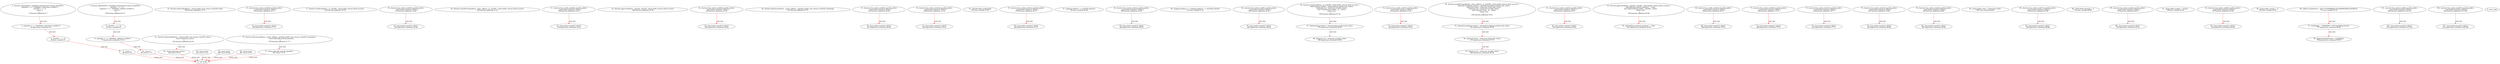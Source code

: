 digraph  {
13 [label="2_ function sub(uint256 a, uint256 b) internal pure returns (uint256) {\n        require(b <= a, \"SafeMath: subtraction overflow\");\n        uint256 c = a - b;\n        return c;\n    }\n13-function_definition-3-7", method="sub(uint256 a,uint256 b)", type_label=function_definition];
30 [label="3_ require(b <= a, \"SafeMath: subtraction overflow\");\n30-expression_statement-4-4", method="sub(uint256 a,uint256 b)", type_label=expression_statement];
40 [label="4_ uint256 c = a - b;\n40-new_variable-5-5", method="sub(uint256 a,uint256 b)", type_label=new_variable];
48 [label="5_ return c;\n48-return-6-6", method="sub(uint256 a,uint256 b)", type_label=return];
50 [label="7_ function add(uint256 a, uint256 b) internal pure returns (uint256) {\n        uint256 c = a + b;\n        require(c >= a, \"SafeMath: addition overflow\");\n        return c;\n    }\n50-function_definition-8-12", method="add(uint256 a,uint256 b)", type_label=function_definition];
67 [label="8_ uint256 c = a + b;\n67-new_variable-9-9", method="add(uint256 a,uint256 b)", type_label=new_variable];
75 [label="9_ require(c >= a, \"SafeMath: addition overflow\");\n75-expression_statement-10-10", method="add(uint256 a,uint256 b)", type_label=expression_statement];
85 [label="10_ return c;\n85-return-11-11", method="add(uint256 a,uint256 b)", type_label=return];
90 [label="14_ function balanceOf(address _owner) public view returns (uint256 value);\n90-function_definition-15-15", method="balanceOf(address _owner)", type_label=function_definition];
103 [label="15_ function bug_unchk_send25() payable public{\n      msg.sender.transfer(1 ether);}\n103-function_definition-16-17", method="bug_unchk_send25()", type_label=function_definition];
108 [label="16_ msg.sender.transfer(1 ether);\n108-expression_statement-17-17", method="bug_unchk_send25()", type_label=expression_statement];
118 [label="17_ function transfer(address _to, uint256 _value) public returns (bool success);\n118-function_definition-18-18", method="transfer(address _to,uint256 _value)", type_label=function_definition];
134 [label="18_ function bug_unchk_send19() payable public{\n      msg.sender.transfer(1 ether);}\n134-function_definition-19-20", method="bug_unchk_send19()", type_label=function_definition];
139 [label="19_ msg.sender.transfer(1 ether);\n139-expression_statement-20-20", method="bug_unchk_send19()", type_label=expression_statement];
149 [label="20_ function transferFrom(address _from, address _to, uint256 _value) public returns (bool success);\n149-function_definition-21-21", method="transferFrom(address _from,address _to,uint256 _value)", type_label=function_definition];
169 [label="21_ function bug_unchk_send26() payable public{\n      msg.sender.transfer(1 ether);}\n169-function_definition-22-23", method="bug_unchk_send26()", type_label=function_definition];
174 [label="22_ msg.sender.transfer(1 ether);\n174-expression_statement-23-23", method="bug_unchk_send26()", type_label=expression_statement];
184 [label="23_ function approve(address _spender, uint256 _value) public returns (bool success);\n184-function_definition-24-24", method="approve(address _spender,uint256 _value)", type_label=function_definition];
200 [label="24_ function bug_unchk_send20() payable public{\n      msg.sender.transfer(1 ether);}\n200-function_definition-25-26", method="bug_unchk_send20()", type_label=function_definition];
205 [label="25_ msg.sender.transfer(1 ether);\n205-expression_statement-26-26", method="bug_unchk_send20()", type_label=expression_statement];
215 [label="26_ function allowance(address _owner, address _spender) public view returns (uint256 remaining);\n215-function_definition-27-27", method="allowance(address _owner,address _spender)", type_label=function_definition];
232 [label="27_ function bug_unchk_send32() payable public{\n      msg.sender.transfer(1 ether);}\n232-function_definition-28-29", method="bug_unchk_send32()", type_label=function_definition];
237 [label="28_ msg.sender.transfer(1 ether);\n237-expression_statement-29-29", method="bug_unchk_send32()", type_label=expression_statement];
258 [label="32_ function bug_unchk_send12() payable public{\n      msg.sender.transfer(1 ether);}\n258-function_definition-33-34", method="bug_unchk_send12()", type_label=function_definition];
263 [label="33_ msg.sender.transfer(1 ether);\n263-expression_statement-34-34", method="bug_unchk_send12()", type_label=expression_statement];
273 [label="34_ uint256 public totalSupply;\n273-new_variable-35-35", method="", type_label=new_variable];
278 [label="35_ function bug_unchk_send11() payable public{\n      msg.sender.transfer(1 ether);}\n278-function_definition-36-37", method="bug_unchk_send11()", type_label=function_definition];
283 [label="36_ msg.sender.transfer(1 ether);\n283-expression_statement-37-37", method="bug_unchk_send11()", type_label=expression_statement];
293 [label="37_ mapping (address => uint256) balances;\n293-new_variable-38-38", method="", type_label=new_variable];
299 [label="38_ function bug_unchk_send1() payable public{\n      msg.sender.transfer(1 ether);}\n299-function_definition-39-40", method="bug_unchk_send1()", type_label=function_definition];
304 [label="39_ msg.sender.transfer(1 ether);\n304-expression_statement-40-40", method="bug_unchk_send1()", type_label=expression_statement];
314 [label="40_ mapping (address => mapping (address => uint256)) allowed;\n314-new_variable-41-41", method="", type_label=new_variable];
322 [label="41_ function balanceOf(address _owner) public view returns (uint256 value) {\n        return balances[_owner];\n    }\n322-function_definition-42-44", method="balanceOf(address _owner)", type_label=function_definition];
336 [label="42_ return balances[_owner];\n336-return-43-43", method="balanceOf(address _owner)", type_label=return];
340 [label="44_ function bug_unchk_send4() payable public{\n      msg.sender.transfer(1 ether);}\n340-function_definition-45-46", method="bug_unchk_send4()", type_label=function_definition];
345 [label="45_ msg.sender.transfer(1 ether);\n345-expression_statement-46-46", method="bug_unchk_send4()", type_label=expression_statement];
355 [label="46_ function transfer(address _to, uint256 _value) public returns (bool success) {\n        balances[msg.sender] = balances[msg.sender].sub(_value);\n        balances[_to] = balances[_to].add(_value);\n        emit Transfer(msg.sender, _to, _value);\n        return true;\n    }\n355-function_definition-47-52", method="transfer(address _to,uint256 _value)", type_label=function_definition];
372 [label="47_ balances[msg.sender] = balances[msg.sender].sub(_value);\n372-expression_statement-48-48", method="transfer(address _to,uint256 _value)", type_label=expression_statement];
389 [label="48_ balances[_to] = balances[_to].add(_value);\n389-expression_statement-49-49", method="transfer(address _to,uint256 _value)", type_label=expression_statement];
412 [label="50_ return true;\n412-return-51-51", method="transfer(address _to,uint256 _value)", type_label=return];
415 [label="52_ function bug_unchk_send7() payable public{\n      msg.sender.transfer(1 ether);}\n415-function_definition-53-54", method="bug_unchk_send7()", type_label=function_definition];
420 [label="53_ msg.sender.transfer(1 ether);\n420-expression_statement-54-54", method="bug_unchk_send7()", type_label=expression_statement];
430 [label="54_ function transferFrom(address _from, address _to, uint256 _value) public returns (bool success) {\n        allowed[_from][msg.sender] = allowed[_from][msg.sender].sub(_value);\n        balances[_from] = balances[_from].sub(_value);\n        balances[_to] = balances[_to].add(_value);\n        emit Transfer(_from, _to, _value);\n        return true;\n    }\n430-function_definition-55-61", method="transferFrom(address _from,address _to,uint256 _value)", type_label=function_definition];
451 [label="55_ allowed[_from][msg.sender] = allowed[_from][msg.sender].sub(_value);\n451-expression_statement-56-56", method="transferFrom(address _from,address _to,uint256 _value)", type_label=expression_statement];
472 [label="56_ balances[_from] = balances[_from].sub(_value);\n472-expression_statement-57-57", method="transferFrom(address _from,address _to,uint256 _value)", type_label=expression_statement];
485 [label="57_ balances[_to] = balances[_to].add(_value);\n485-expression_statement-58-58", method="transferFrom(address _from,address _to,uint256 _value)", type_label=expression_statement];
506 [label="59_ return true;\n506-return-60-60", method="transferFrom(address _from,address _to,uint256 _value)", type_label=return];
509 [label="61_ function bug_unchk_send23() payable public{\n      msg.sender.transfer(1 ether);}\n509-function_definition-62-63", method="bug_unchk_send23()", type_label=function_definition];
514 [label="62_ msg.sender.transfer(1 ether);\n514-expression_statement-63-63", method="bug_unchk_send23()", type_label=expression_statement];
524 [label="63_ function approve(address _spender, uint256 _value) public returns (bool success) {\n        allowed[msg.sender][_spender] = _value;\n        emit Approval(msg.sender, _spender, _value);\n        return true;\n    }\n524-function_definition-64-68", method="approve(address _spender,uint256 _value)", type_label=function_definition];
541 [label="64_ allowed[msg.sender][_spender] = _value;\n541-expression_statement-65-65", method="approve(address _spender,uint256 _value)", type_label=expression_statement];
561 [label="66_ return true;\n561-return-67-67", method="approve(address _spender,uint256 _value)", type_label=return];
564 [label="68_ function bug_unchk_send14() payable public{\n      msg.sender.transfer(1 ether);}\n564-function_definition-69-70", method="bug_unchk_send14()", type_label=function_definition];
569 [label="69_ msg.sender.transfer(1 ether);\n569-expression_statement-70-70", method="bug_unchk_send14()", type_label=expression_statement];
579 [label="70_ function allowance(address _owner, address _spender) public view returns (uint256 remaining) {\n        return allowed[_owner][_spender];\n    }\n579-function_definition-71-73", method="allowance(address _owner,address _spender)", type_label=function_definition];
597 [label="71_ return allowed[_owner][_spender];\n597-return-72-72", method="allowance(address _owner,address _spender)", type_label=return];
603 [label="73_ function bug_unchk_send30() payable public{\n      msg.sender.transfer(1 ether);}\n603-function_definition-74-75", method="bug_unchk_send30()", type_label=function_definition];
608 [label="74_ msg.sender.transfer(1 ether);\n608-expression_statement-75-75", method="bug_unchk_send30()", type_label=expression_statement];
618 [label="75_ function bug_unchk_send31() payable public{\n      msg.sender.transfer(1 ether);}\n618-function_definition-76-77", method="bug_unchk_send31()", type_label=function_definition];
623 [label="76_ msg.sender.transfer(1 ether);\n623-expression_statement-77-77", method="bug_unchk_send31()", type_label=expression_statement];
647 [label="78_ function bug_unchk_send13() payable public{\n      msg.sender.transfer(1 ether);}\n647-function_definition-79-80", method="bug_unchk_send13()", type_label=function_definition];
652 [label="79_ msg.sender.transfer(1 ether);\n652-expression_statement-80-80", method="bug_unchk_send13()", type_label=expression_statement];
682 [label="83_ function bug_unchk_send2() payable public{\n      msg.sender.transfer(1 ether);}\n682-function_definition-84-85", method="bug_unchk_send2()", type_label=function_definition];
687 [label="84_ msg.sender.transfer(1 ether);\n687-expression_statement-85-85", method="bug_unchk_send2()", type_label=expression_statement];
697 [label="85_ string public name = 'Electronic Gram';\n697-new_variable-86-86", method="", type_label=new_variable];
704 [label="86_ function bug_unchk_send17() payable public{\n      msg.sender.transfer(1 ether);}\n704-function_definition-87-88", method="bug_unchk_send17()", type_label=function_definition];
709 [label="87_ msg.sender.transfer(1 ether);\n709-expression_statement-88-88", method="bug_unchk_send17()", type_label=expression_statement];
719 [label="88_ uint8 public decimals = 3;\n719-new_variable-89-89", method="", type_label=new_variable];
725 [label="89_ function bug_unchk_send3() payable public{\n      msg.sender.transfer(1 ether);}\n725-function_definition-90-91", method="bug_unchk_send3()", type_label=function_definition];
730 [label="90_ msg.sender.transfer(1 ether);\n730-expression_statement-91-91", method="bug_unchk_send3()", type_label=expression_statement];
740 [label="91_ string public symbol = 'eGram';\n740-new_variable-92-92", method="", type_label=new_variable];
747 [label="92_ function bug_unchk_send9() payable public{\n      msg.sender.transfer(1 ether);}\n747-function_definition-93-94", method="bug_unchk_send9()", type_label=function_definition];
752 [label="93_ msg.sender.transfer(1 ether);\n752-expression_statement-94-94", method="bug_unchk_send9()", type_label=expression_statement];
762 [label="94_ string public version = '2';\n762-new_variable-95-95", method="", type_label=new_variable];
771 [label="96_ address initialOwner = 0xac775cD446889ac167da466692449ece5439fc12;\n771-new_variable-97-97", method="", type_label=new_variable];
777 [label="97_ totalSupply = 180000000 * (10**uint256(decimals));\n777-expression_statement-98-98", method="", type_label=expression_statement];
788 [label="98_ balances[initialOwner] = totalSupply;\n788-expression_statement-99-99", method="", type_label=expression_statement];
806 [label="101_ function bug_unchk_send8() payable public{\n      msg.sender.transfer(1 ether);}\n806-function_definition-102-103", method="bug_unchk_send8()", type_label=function_definition];
811 [label="102_ msg.sender.transfer(1 ether);\n811-expression_statement-103-103", method="bug_unchk_send8()", type_label=expression_statement];
826 [label="106_ function bug_unchk_send27() payable public{\n      msg.sender.transfer(1 ether);}\n826-function_definition-107-108", method="bug_unchk_send27()", type_label=function_definition];
831 [label="107_ msg.sender.transfer(1 ether);\n831-expression_statement-108-108", method="bug_unchk_send27()", type_label=expression_statement];
1 [label="0_ start_node", method="", type_label=start];
2 [label="0_ exit_node", method="", type_label=exit];
13 -> 30  [color=red, controlflow_type=next_line, edge_type=CFG_edge, key=0, label=next_line];
30 -> 40  [color=red, controlflow_type=next_line, edge_type=CFG_edge, key=0, label=next_line];
40 -> 48  [color=red, controlflow_type=next_line, edge_type=CFG_edge, key=0, label=next_line];
48 -> 2  [color=red, controlflow_type=return_exit, edge_type=CFG_edge, key=0, label=return_exit];
50 -> 67  [color=red, controlflow_type=next_line, edge_type=CFG_edge, key=0, label=next_line];
67 -> 75  [color=red, controlflow_type=next_line, edge_type=CFG_edge, key=0, label=next_line];
75 -> 85  [color=red, controlflow_type=next_line, edge_type=CFG_edge, key=0, label=next_line];
85 -> 2  [color=red, controlflow_type=return_exit, edge_type=CFG_edge, key=0, label=return_exit];
103 -> 108  [color=red, controlflow_type=next_line, edge_type=CFG_edge, key=0, label=next_line];
134 -> 139  [color=red, controlflow_type=next_line, edge_type=CFG_edge, key=0, label=next_line];
169 -> 174  [color=red, controlflow_type=next_line, edge_type=CFG_edge, key=0, label=next_line];
200 -> 205  [color=red, controlflow_type=next_line, edge_type=CFG_edge, key=0, label=next_line];
232 -> 237  [color=red, controlflow_type=next_line, edge_type=CFG_edge, key=0, label=next_line];
258 -> 263  [color=red, controlflow_type=next_line, edge_type=CFG_edge, key=0, label=next_line];
278 -> 283  [color=red, controlflow_type=next_line, edge_type=CFG_edge, key=0, label=next_line];
299 -> 304  [color=red, controlflow_type=next_line, edge_type=CFG_edge, key=0, label=next_line];
322 -> 336  [color=red, controlflow_type=next_line, edge_type=CFG_edge, key=0, label=next_line];
336 -> 2  [color=red, controlflow_type=return_exit, edge_type=CFG_edge, key=0, label=return_exit];
340 -> 345  [color=red, controlflow_type=next_line, edge_type=CFG_edge, key=0, label=next_line];
355 -> 372  [color=red, controlflow_type=next_line, edge_type=CFG_edge, key=0, label=next_line];
372 -> 389  [color=red, controlflow_type=next_line, edge_type=CFG_edge, key=0, label=next_line];
412 -> 2  [color=red, controlflow_type=return_exit, edge_type=CFG_edge, key=0, label=return_exit];
415 -> 420  [color=red, controlflow_type=next_line, edge_type=CFG_edge, key=0, label=next_line];
430 -> 451  [color=red, controlflow_type=next_line, edge_type=CFG_edge, key=0, label=next_line];
451 -> 472  [color=red, controlflow_type=next_line, edge_type=CFG_edge, key=0, label=next_line];
472 -> 485  [color=red, controlflow_type=next_line, edge_type=CFG_edge, key=0, label=next_line];
506 -> 2  [color=red, controlflow_type=return_exit, edge_type=CFG_edge, key=0, label=return_exit];
509 -> 514  [color=red, controlflow_type=next_line, edge_type=CFG_edge, key=0, label=next_line];
524 -> 541  [color=red, controlflow_type=next_line, edge_type=CFG_edge, key=0, label=next_line];
561 -> 2  [color=red, controlflow_type=return_exit, edge_type=CFG_edge, key=0, label=return_exit];
564 -> 569  [color=red, controlflow_type=next_line, edge_type=CFG_edge, key=0, label=next_line];
579 -> 597  [color=red, controlflow_type=next_line, edge_type=CFG_edge, key=0, label=next_line];
597 -> 2  [color=red, controlflow_type=return_exit, edge_type=CFG_edge, key=0, label=return_exit];
603 -> 608  [color=red, controlflow_type=next_line, edge_type=CFG_edge, key=0, label=next_line];
618 -> 623  [color=red, controlflow_type=next_line, edge_type=CFG_edge, key=0, label=next_line];
647 -> 652  [color=red, controlflow_type=next_line, edge_type=CFG_edge, key=0, label=next_line];
682 -> 687  [color=red, controlflow_type=next_line, edge_type=CFG_edge, key=0, label=next_line];
704 -> 709  [color=red, controlflow_type=next_line, edge_type=CFG_edge, key=0, label=next_line];
725 -> 730  [color=red, controlflow_type=next_line, edge_type=CFG_edge, key=0, label=next_line];
747 -> 752  [color=red, controlflow_type=next_line, edge_type=CFG_edge, key=0, label=next_line];
771 -> 777  [color=red, controlflow_type=next_line, edge_type=CFG_edge, key=0, label=next_line];
777 -> 788  [color=red, controlflow_type=next_line, edge_type=CFG_edge, key=0, label=next_line];
806 -> 811  [color=red, controlflow_type=next_line, edge_type=CFG_edge, key=0, label=next_line];
826 -> 831  [color=red, controlflow_type=next_line, edge_type=CFG_edge, key=0, label=next_line];
}
